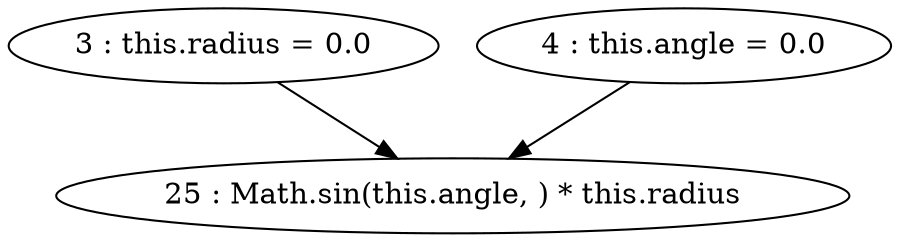 digraph G {
"3 : this.radius = 0.0"
"3 : this.radius = 0.0" -> "25 : Math.sin(this.angle, ) * this.radius"
"4 : this.angle = 0.0"
"4 : this.angle = 0.0" -> "25 : Math.sin(this.angle, ) * this.radius"
"25 : Math.sin(this.angle, ) * this.radius"
}